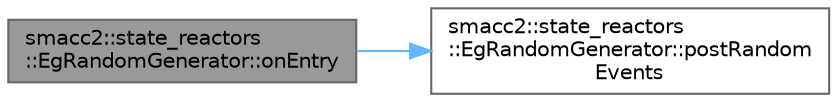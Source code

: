 digraph "smacc2::state_reactors::EgRandomGenerator::onEntry"
{
 // LATEX_PDF_SIZE
  bgcolor="transparent";
  edge [fontname=Helvetica,fontsize=10,labelfontname=Helvetica,labelfontsize=10];
  node [fontname=Helvetica,fontsize=10,shape=box,height=0.2,width=0.4];
  rankdir="LR";
  Node1 [label="smacc2::state_reactors\l::EgRandomGenerator::onEntry",height=0.2,width=0.4,color="gray40", fillcolor="grey60", style="filled", fontcolor="black",tooltip=" "];
  Node1 -> Node2 [color="steelblue1",style="solid"];
  Node2 [label="smacc2::state_reactors\l::EgRandomGenerator::postRandom\lEvents",height=0.2,width=0.4,color="grey40", fillcolor="white", style="filled",URL="$classsmacc2_1_1state__reactors_1_1EgRandomGenerator.html#a2af6ef34516e86a7615741cd5cb6758d",tooltip=" "];
}
